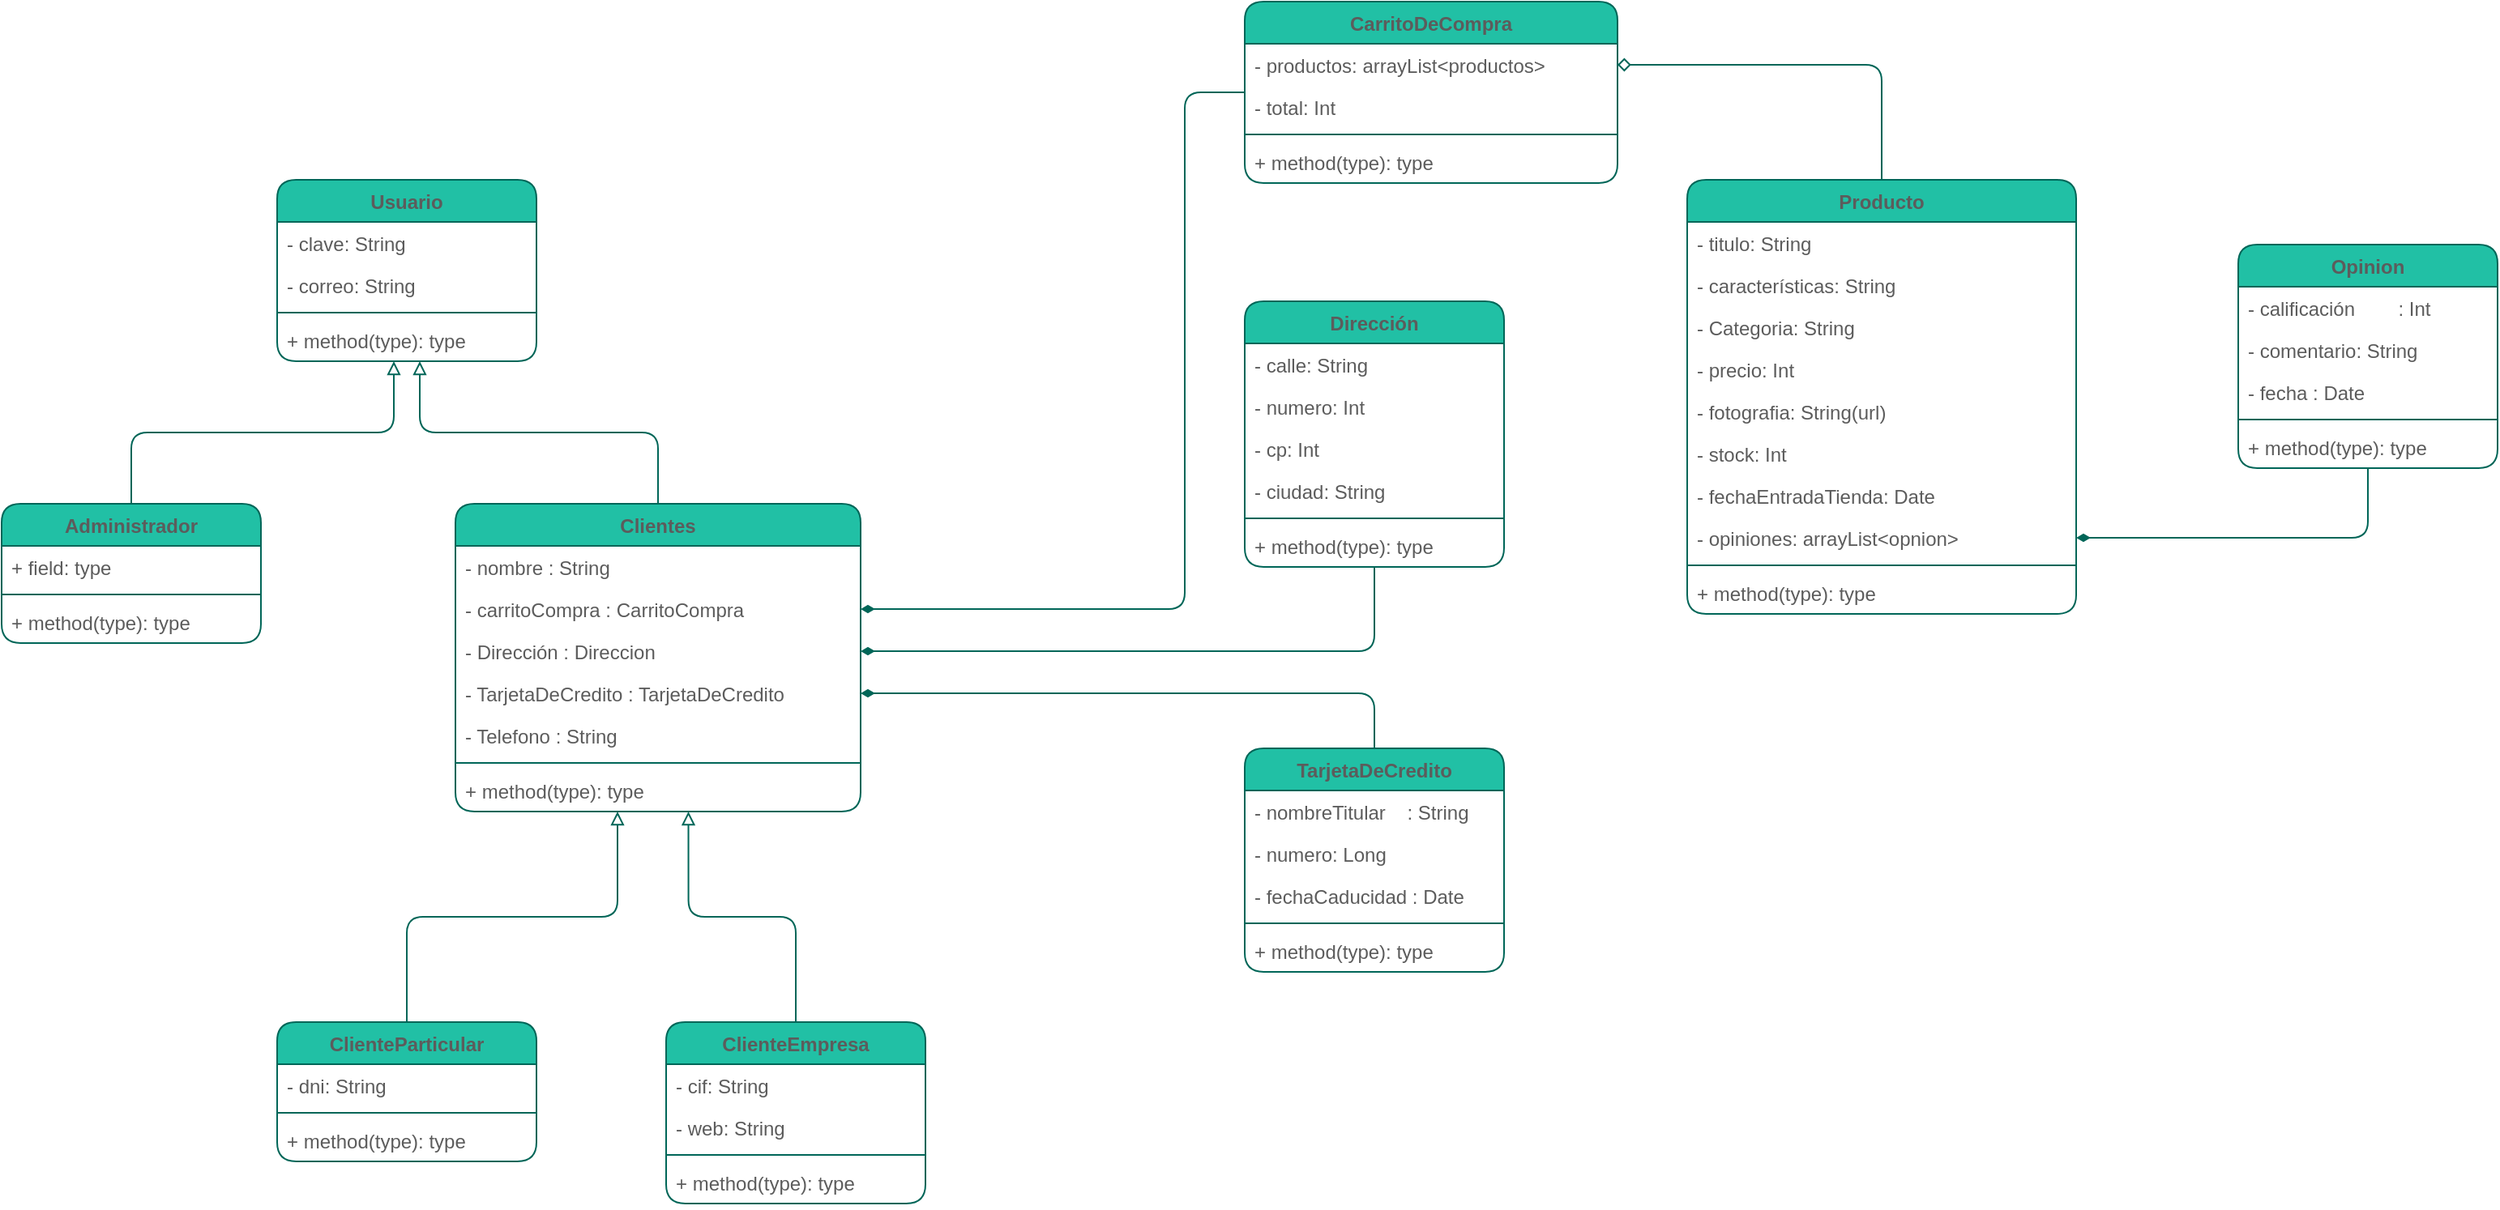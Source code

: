 <mxfile version="17.4.2" type="device"><diagram id="d1FoPwTRUMCMDy_rJjSz" name="Página-1"><mxGraphModel dx="1977" dy="1158" grid="1" gridSize="10" guides="1" tooltips="1" connect="1" arrows="1" fold="1" page="1" pageScale="1" pageWidth="1654" pageHeight="2336" math="0" shadow="0"><root><mxCell id="0"/><mxCell id="1" parent="0"/><mxCell id="tFjRFSFF7-OGrWjN_tVe-1" value="Usuario" style="swimlane;fontStyle=1;align=center;verticalAlign=top;childLayout=stackLayout;horizontal=1;startSize=26;horizontalStack=0;resizeParent=1;resizeParentMax=0;resizeLast=0;collapsible=1;marginBottom=0;rounded=1;fillColor=#21C0A5;strokeColor=#006658;fontColor=#5C5C5C;" vertex="1" parent="1"><mxGeometry x="227" y="160" width="160" height="112" as="geometry"/></mxCell><mxCell id="tFjRFSFF7-OGrWjN_tVe-2" value="- clave: String   " style="text;strokeColor=none;fillColor=none;align=left;verticalAlign=top;spacingLeft=4;spacingRight=4;overflow=hidden;rotatable=0;points=[[0,0.5],[1,0.5]];portConstraint=eastwest;rounded=1;fontColor=#5C5C5C;" vertex="1" parent="tFjRFSFF7-OGrWjN_tVe-1"><mxGeometry y="26" width="160" height="26" as="geometry"/></mxCell><mxCell id="tFjRFSFF7-OGrWjN_tVe-22" value="- correo: String   " style="text;strokeColor=none;fillColor=none;align=left;verticalAlign=top;spacingLeft=4;spacingRight=4;overflow=hidden;rotatable=0;points=[[0,0.5],[1,0.5]];portConstraint=eastwest;rounded=1;fontColor=#5C5C5C;" vertex="1" parent="tFjRFSFF7-OGrWjN_tVe-1"><mxGeometry y="52" width="160" height="26" as="geometry"/></mxCell><mxCell id="tFjRFSFF7-OGrWjN_tVe-3" value="" style="line;strokeWidth=1;fillColor=none;align=left;verticalAlign=middle;spacingTop=-1;spacingLeft=3;spacingRight=3;rotatable=0;labelPosition=right;points=[];portConstraint=eastwest;rounded=1;strokeColor=#006658;fontColor=#5C5C5C;" vertex="1" parent="tFjRFSFF7-OGrWjN_tVe-1"><mxGeometry y="78" width="160" height="8" as="geometry"/></mxCell><mxCell id="tFjRFSFF7-OGrWjN_tVe-4" value="+ method(type): type" style="text;strokeColor=none;fillColor=none;align=left;verticalAlign=top;spacingLeft=4;spacingRight=4;overflow=hidden;rotatable=0;points=[[0,0.5],[1,0.5]];portConstraint=eastwest;rounded=1;fontColor=#5C5C5C;" vertex="1" parent="tFjRFSFF7-OGrWjN_tVe-1"><mxGeometry y="86" width="160" height="26" as="geometry"/></mxCell><mxCell id="tFjRFSFF7-OGrWjN_tVe-25" style="edgeStyle=orthogonalEdgeStyle;rounded=1;orthogonalLoop=1;jettySize=auto;html=1;entryX=0.45;entryY=1;entryDx=0;entryDy=0;entryPerimeter=0;endArrow=block;endFill=0;strokeColor=#006658;fontColor=#5C5C5C;" edge="1" parent="1" source="tFjRFSFF7-OGrWjN_tVe-6" target="tFjRFSFF7-OGrWjN_tVe-4"><mxGeometry relative="1" as="geometry"/></mxCell><mxCell id="tFjRFSFF7-OGrWjN_tVe-6" value="Administrador" style="swimlane;fontStyle=1;align=center;verticalAlign=top;childLayout=stackLayout;horizontal=1;startSize=26;horizontalStack=0;resizeParent=1;resizeParentMax=0;resizeLast=0;collapsible=1;marginBottom=0;rounded=1;fillColor=#21C0A5;strokeColor=#006658;fontColor=#5C5C5C;" vertex="1" parent="1"><mxGeometry x="57" y="360" width="160" height="86" as="geometry"/></mxCell><mxCell id="tFjRFSFF7-OGrWjN_tVe-7" value="+ field: type" style="text;strokeColor=none;fillColor=none;align=left;verticalAlign=top;spacingLeft=4;spacingRight=4;overflow=hidden;rotatable=0;points=[[0,0.5],[1,0.5]];portConstraint=eastwest;rounded=1;fontColor=#5C5C5C;" vertex="1" parent="tFjRFSFF7-OGrWjN_tVe-6"><mxGeometry y="26" width="160" height="26" as="geometry"/></mxCell><mxCell id="tFjRFSFF7-OGrWjN_tVe-8" value="" style="line;strokeWidth=1;fillColor=none;align=left;verticalAlign=middle;spacingTop=-1;spacingLeft=3;spacingRight=3;rotatable=0;labelPosition=right;points=[];portConstraint=eastwest;rounded=1;strokeColor=#006658;fontColor=#5C5C5C;" vertex="1" parent="tFjRFSFF7-OGrWjN_tVe-6"><mxGeometry y="52" width="160" height="8" as="geometry"/></mxCell><mxCell id="tFjRFSFF7-OGrWjN_tVe-9" value="+ method(type): type" style="text;strokeColor=none;fillColor=none;align=left;verticalAlign=top;spacingLeft=4;spacingRight=4;overflow=hidden;rotatable=0;points=[[0,0.5],[1,0.5]];portConstraint=eastwest;rounded=1;fontColor=#5C5C5C;" vertex="1" parent="tFjRFSFF7-OGrWjN_tVe-6"><mxGeometry y="60" width="160" height="26" as="geometry"/></mxCell><mxCell id="tFjRFSFF7-OGrWjN_tVe-28" style="edgeStyle=orthogonalEdgeStyle;rounded=1;orthogonalLoop=1;jettySize=auto;html=1;entryX=0.55;entryY=1;entryDx=0;entryDy=0;entryPerimeter=0;endArrow=block;endFill=0;strokeColor=#006658;fontColor=#5C5C5C;" edge="1" parent="1" source="tFjRFSFF7-OGrWjN_tVe-10" target="tFjRFSFF7-OGrWjN_tVe-4"><mxGeometry relative="1" as="geometry"/></mxCell><mxCell id="tFjRFSFF7-OGrWjN_tVe-10" value="Clientes" style="swimlane;fontStyle=1;align=center;verticalAlign=top;childLayout=stackLayout;horizontal=1;startSize=26;horizontalStack=0;resizeParent=1;resizeParentMax=0;resizeLast=0;collapsible=1;marginBottom=0;rounded=1;fillColor=#21C0A5;strokeColor=#006658;fontColor=#5C5C5C;" vertex="1" parent="1"><mxGeometry x="337" y="360" width="250" height="190" as="geometry"/></mxCell><mxCell id="tFjRFSFF7-OGrWjN_tVe-11" value="- nombre : String " style="text;strokeColor=none;fillColor=none;align=left;verticalAlign=top;spacingLeft=4;spacingRight=4;overflow=hidden;rotatable=0;points=[[0,0.5],[1,0.5]];portConstraint=eastwest;rounded=1;fontColor=#5C5C5C;" vertex="1" parent="tFjRFSFF7-OGrWjN_tVe-10"><mxGeometry y="26" width="250" height="26" as="geometry"/></mxCell><mxCell id="tFjRFSFF7-OGrWjN_tVe-83" value="- carritoCompra : CarritoCompra " style="text;strokeColor=none;fillColor=none;align=left;verticalAlign=top;spacingLeft=4;spacingRight=4;overflow=hidden;rotatable=0;points=[[0,0.5],[1,0.5]];portConstraint=eastwest;rounded=1;fontColor=#5C5C5C;" vertex="1" parent="tFjRFSFF7-OGrWjN_tVe-10"><mxGeometry y="52" width="250" height="26" as="geometry"/></mxCell><mxCell id="tFjRFSFF7-OGrWjN_tVe-29" value="- Dirección : Direccion " style="text;strokeColor=none;fillColor=none;align=left;verticalAlign=top;spacingLeft=4;spacingRight=4;overflow=hidden;rotatable=0;points=[[0,0.5],[1,0.5]];portConstraint=eastwest;rounded=1;fontColor=#5C5C5C;" vertex="1" parent="tFjRFSFF7-OGrWjN_tVe-10"><mxGeometry y="78" width="250" height="26" as="geometry"/></mxCell><mxCell id="tFjRFSFF7-OGrWjN_tVe-30" value="- TarjetaDeCredito : TarjetaDeCredito " style="text;strokeColor=none;fillColor=none;align=left;verticalAlign=top;spacingLeft=4;spacingRight=4;overflow=hidden;rotatable=0;points=[[0,0.5],[1,0.5]];portConstraint=eastwest;rounded=1;fontColor=#5C5C5C;" vertex="1" parent="tFjRFSFF7-OGrWjN_tVe-10"><mxGeometry y="104" width="250" height="26" as="geometry"/></mxCell><mxCell id="tFjRFSFF7-OGrWjN_tVe-31" value="- Telefono : String " style="text;strokeColor=none;fillColor=none;align=left;verticalAlign=top;spacingLeft=4;spacingRight=4;overflow=hidden;rotatable=0;points=[[0,0.5],[1,0.5]];portConstraint=eastwest;rounded=1;fontColor=#5C5C5C;" vertex="1" parent="tFjRFSFF7-OGrWjN_tVe-10"><mxGeometry y="130" width="250" height="26" as="geometry"/></mxCell><mxCell id="tFjRFSFF7-OGrWjN_tVe-12" value="" style="line;strokeWidth=1;fillColor=none;align=left;verticalAlign=middle;spacingTop=-1;spacingLeft=3;spacingRight=3;rotatable=0;labelPosition=right;points=[];portConstraint=eastwest;rounded=1;strokeColor=#006658;fontColor=#5C5C5C;" vertex="1" parent="tFjRFSFF7-OGrWjN_tVe-10"><mxGeometry y="156" width="250" height="8" as="geometry"/></mxCell><mxCell id="tFjRFSFF7-OGrWjN_tVe-13" value="+ method(type): type" style="text;strokeColor=none;fillColor=none;align=left;verticalAlign=top;spacingLeft=4;spacingRight=4;overflow=hidden;rotatable=0;points=[[0,0.5],[1,0.5]];portConstraint=eastwest;rounded=1;fontColor=#5C5C5C;" vertex="1" parent="tFjRFSFF7-OGrWjN_tVe-10"><mxGeometry y="164" width="250" height="26" as="geometry"/></mxCell><mxCell id="tFjRFSFF7-OGrWjN_tVe-34" style="edgeStyle=orthogonalEdgeStyle;rounded=1;orthogonalLoop=1;jettySize=auto;html=1;entryX=0.4;entryY=1;entryDx=0;entryDy=0;entryPerimeter=0;endArrow=block;endFill=0;strokeColor=#006658;fontColor=#5C5C5C;" edge="1" parent="1" source="tFjRFSFF7-OGrWjN_tVe-14" target="tFjRFSFF7-OGrWjN_tVe-13"><mxGeometry relative="1" as="geometry"/></mxCell><mxCell id="tFjRFSFF7-OGrWjN_tVe-14" value="ClienteParticular" style="swimlane;fontStyle=1;align=center;verticalAlign=top;childLayout=stackLayout;horizontal=1;startSize=26;horizontalStack=0;resizeParent=1;resizeParentMax=0;resizeLast=0;collapsible=1;marginBottom=0;rounded=1;fillColor=#21C0A5;strokeColor=#006658;fontColor=#5C5C5C;" vertex="1" parent="1"><mxGeometry x="227" y="680" width="160" height="86" as="geometry"/></mxCell><mxCell id="tFjRFSFF7-OGrWjN_tVe-15" value="- dni: String" style="text;strokeColor=none;fillColor=none;align=left;verticalAlign=top;spacingLeft=4;spacingRight=4;overflow=hidden;rotatable=0;points=[[0,0.5],[1,0.5]];portConstraint=eastwest;rounded=1;fontColor=#5C5C5C;" vertex="1" parent="tFjRFSFF7-OGrWjN_tVe-14"><mxGeometry y="26" width="160" height="26" as="geometry"/></mxCell><mxCell id="tFjRFSFF7-OGrWjN_tVe-16" value="" style="line;strokeWidth=1;fillColor=none;align=left;verticalAlign=middle;spacingTop=-1;spacingLeft=3;spacingRight=3;rotatable=0;labelPosition=right;points=[];portConstraint=eastwest;rounded=1;strokeColor=#006658;fontColor=#5C5C5C;" vertex="1" parent="tFjRFSFF7-OGrWjN_tVe-14"><mxGeometry y="52" width="160" height="8" as="geometry"/></mxCell><mxCell id="tFjRFSFF7-OGrWjN_tVe-17" value="+ method(type): type" style="text;strokeColor=none;fillColor=none;align=left;verticalAlign=top;spacingLeft=4;spacingRight=4;overflow=hidden;rotatable=0;points=[[0,0.5],[1,0.5]];portConstraint=eastwest;rounded=1;fontColor=#5C5C5C;" vertex="1" parent="tFjRFSFF7-OGrWjN_tVe-14"><mxGeometry y="60" width="160" height="26" as="geometry"/></mxCell><mxCell id="tFjRFSFF7-OGrWjN_tVe-35" style="edgeStyle=orthogonalEdgeStyle;rounded=1;orthogonalLoop=1;jettySize=auto;html=1;entryX=0.575;entryY=1;entryDx=0;entryDy=0;entryPerimeter=0;endArrow=block;endFill=0;strokeColor=#006658;fontColor=#5C5C5C;" edge="1" parent="1" source="tFjRFSFF7-OGrWjN_tVe-18" target="tFjRFSFF7-OGrWjN_tVe-13"><mxGeometry relative="1" as="geometry"/></mxCell><mxCell id="tFjRFSFF7-OGrWjN_tVe-18" value="ClienteEmpresa" style="swimlane;fontStyle=1;align=center;verticalAlign=top;childLayout=stackLayout;horizontal=1;startSize=26;horizontalStack=0;resizeParent=1;resizeParentMax=0;resizeLast=0;collapsible=1;marginBottom=0;rounded=1;fillColor=#21C0A5;strokeColor=#006658;fontColor=#5C5C5C;" vertex="1" parent="1"><mxGeometry x="467" y="680" width="160" height="112" as="geometry"/></mxCell><mxCell id="tFjRFSFF7-OGrWjN_tVe-19" value="- cif: String" style="text;strokeColor=none;fillColor=none;align=left;verticalAlign=top;spacingLeft=4;spacingRight=4;overflow=hidden;rotatable=0;points=[[0,0.5],[1,0.5]];portConstraint=eastwest;rounded=1;fontColor=#5C5C5C;" vertex="1" parent="tFjRFSFF7-OGrWjN_tVe-18"><mxGeometry y="26" width="160" height="26" as="geometry"/></mxCell><mxCell id="tFjRFSFF7-OGrWjN_tVe-33" value="- web: String" style="text;strokeColor=none;fillColor=none;align=left;verticalAlign=top;spacingLeft=4;spacingRight=4;overflow=hidden;rotatable=0;points=[[0,0.5],[1,0.5]];portConstraint=eastwest;rounded=1;fontColor=#5C5C5C;" vertex="1" parent="tFjRFSFF7-OGrWjN_tVe-18"><mxGeometry y="52" width="160" height="26" as="geometry"/></mxCell><mxCell id="tFjRFSFF7-OGrWjN_tVe-20" value="" style="line;strokeWidth=1;fillColor=none;align=left;verticalAlign=middle;spacingTop=-1;spacingLeft=3;spacingRight=3;rotatable=0;labelPosition=right;points=[];portConstraint=eastwest;rounded=1;strokeColor=#006658;fontColor=#5C5C5C;" vertex="1" parent="tFjRFSFF7-OGrWjN_tVe-18"><mxGeometry y="78" width="160" height="8" as="geometry"/></mxCell><mxCell id="tFjRFSFF7-OGrWjN_tVe-21" value="+ method(type): type" style="text;strokeColor=none;fillColor=none;align=left;verticalAlign=top;spacingLeft=4;spacingRight=4;overflow=hidden;rotatable=0;points=[[0,0.5],[1,0.5]];portConstraint=eastwest;rounded=1;fontColor=#5C5C5C;" vertex="1" parent="tFjRFSFF7-OGrWjN_tVe-18"><mxGeometry y="86" width="160" height="26" as="geometry"/></mxCell><mxCell id="tFjRFSFF7-OGrWjN_tVe-85" style="edgeStyle=orthogonalEdgeStyle;curved=0;rounded=1;sketch=0;orthogonalLoop=1;jettySize=auto;html=1;entryX=1;entryY=0.5;entryDx=0;entryDy=0;fontColor=#5C5C5C;endArrow=diamondThin;endFill=1;strokeColor=#006658;fillColor=#21C0A5;" edge="1" parent="1" source="tFjRFSFF7-OGrWjN_tVe-39" target="tFjRFSFF7-OGrWjN_tVe-29"><mxGeometry relative="1" as="geometry"/></mxCell><mxCell id="tFjRFSFF7-OGrWjN_tVe-39" value="Dirección" style="swimlane;fontStyle=1;align=center;verticalAlign=top;childLayout=stackLayout;horizontal=1;startSize=26;horizontalStack=0;resizeParent=1;resizeParentMax=0;resizeLast=0;collapsible=1;marginBottom=0;rounded=1;fillColor=#21C0A5;strokeColor=#006658;fontColor=#5C5C5C;" vertex="1" parent="1"><mxGeometry x="824" y="235" width="160" height="164" as="geometry"/></mxCell><mxCell id="tFjRFSFF7-OGrWjN_tVe-40" value="- calle: String" style="text;strokeColor=none;fillColor=none;align=left;verticalAlign=top;spacingLeft=4;spacingRight=4;overflow=hidden;rotatable=0;points=[[0,0.5],[1,0.5]];portConstraint=eastwest;rounded=1;fontColor=#5C5C5C;" vertex="1" parent="tFjRFSFF7-OGrWjN_tVe-39"><mxGeometry y="26" width="160" height="26" as="geometry"/></mxCell><mxCell id="tFjRFSFF7-OGrWjN_tVe-41" value="- numero: Int" style="text;strokeColor=none;fillColor=none;align=left;verticalAlign=top;spacingLeft=4;spacingRight=4;overflow=hidden;rotatable=0;points=[[0,0.5],[1,0.5]];portConstraint=eastwest;rounded=1;fontColor=#5C5C5C;" vertex="1" parent="tFjRFSFF7-OGrWjN_tVe-39"><mxGeometry y="52" width="160" height="26" as="geometry"/></mxCell><mxCell id="tFjRFSFF7-OGrWjN_tVe-44" value="- cp: Int" style="text;strokeColor=none;fillColor=none;align=left;verticalAlign=top;spacingLeft=4;spacingRight=4;overflow=hidden;rotatable=0;points=[[0,0.5],[1,0.5]];portConstraint=eastwest;rounded=1;fontColor=#5C5C5C;" vertex="1" parent="tFjRFSFF7-OGrWjN_tVe-39"><mxGeometry y="78" width="160" height="26" as="geometry"/></mxCell><mxCell id="tFjRFSFF7-OGrWjN_tVe-45" value="- ciudad: String" style="text;strokeColor=none;fillColor=none;align=left;verticalAlign=top;spacingLeft=4;spacingRight=4;overflow=hidden;rotatable=0;points=[[0,0.5],[1,0.5]];portConstraint=eastwest;rounded=1;fontColor=#5C5C5C;" vertex="1" parent="tFjRFSFF7-OGrWjN_tVe-39"><mxGeometry y="104" width="160" height="26" as="geometry"/></mxCell><mxCell id="tFjRFSFF7-OGrWjN_tVe-42" value="" style="line;strokeWidth=1;fillColor=none;align=left;verticalAlign=middle;spacingTop=-1;spacingLeft=3;spacingRight=3;rotatable=0;labelPosition=right;points=[];portConstraint=eastwest;rounded=1;strokeColor=#006658;fontColor=#5C5C5C;" vertex="1" parent="tFjRFSFF7-OGrWjN_tVe-39"><mxGeometry y="130" width="160" height="8" as="geometry"/></mxCell><mxCell id="tFjRFSFF7-OGrWjN_tVe-43" value="+ method(type): type" style="text;strokeColor=none;fillColor=none;align=left;verticalAlign=top;spacingLeft=4;spacingRight=4;overflow=hidden;rotatable=0;points=[[0,0.5],[1,0.5]];portConstraint=eastwest;rounded=1;fontColor=#5C5C5C;" vertex="1" parent="tFjRFSFF7-OGrWjN_tVe-39"><mxGeometry y="138" width="160" height="26" as="geometry"/></mxCell><mxCell id="tFjRFSFF7-OGrWjN_tVe-84" style="edgeStyle=orthogonalEdgeStyle;curved=0;rounded=1;sketch=0;orthogonalLoop=1;jettySize=auto;html=1;entryX=1;entryY=0.5;entryDx=0;entryDy=0;fontColor=#5C5C5C;endArrow=diamondThin;endFill=1;strokeColor=#006658;fillColor=#21C0A5;" edge="1" parent="1" source="tFjRFSFF7-OGrWjN_tVe-47" target="tFjRFSFF7-OGrWjN_tVe-30"><mxGeometry relative="1" as="geometry"/></mxCell><mxCell id="tFjRFSFF7-OGrWjN_tVe-47" value="TarjetaDeCredito" style="swimlane;fontStyle=1;align=center;verticalAlign=top;childLayout=stackLayout;horizontal=1;startSize=26;horizontalStack=0;resizeParent=1;resizeParentMax=0;resizeLast=0;collapsible=1;marginBottom=0;rounded=1;fillColor=#21C0A5;strokeColor=#006658;fontColor=#5C5C5C;" vertex="1" parent="1"><mxGeometry x="824" y="511" width="160" height="138" as="geometry"/></mxCell><mxCell id="tFjRFSFF7-OGrWjN_tVe-48" value="- nombreTitular    : String" style="text;strokeColor=none;fillColor=none;align=left;verticalAlign=top;spacingLeft=4;spacingRight=4;overflow=hidden;rotatable=0;points=[[0,0.5],[1,0.5]];portConstraint=eastwest;rounded=1;fontColor=#5C5C5C;" vertex="1" parent="tFjRFSFF7-OGrWjN_tVe-47"><mxGeometry y="26" width="160" height="26" as="geometry"/></mxCell><mxCell id="tFjRFSFF7-OGrWjN_tVe-49" value="- numero: Long" style="text;strokeColor=none;fillColor=none;align=left;verticalAlign=top;spacingLeft=4;spacingRight=4;overflow=hidden;rotatable=0;points=[[0,0.5],[1,0.5]];portConstraint=eastwest;rounded=1;fontColor=#5C5C5C;" vertex="1" parent="tFjRFSFF7-OGrWjN_tVe-47"><mxGeometry y="52" width="160" height="26" as="geometry"/></mxCell><mxCell id="tFjRFSFF7-OGrWjN_tVe-50" value="- fechaCaducidad : Date" style="text;strokeColor=none;fillColor=none;align=left;verticalAlign=top;spacingLeft=4;spacingRight=4;overflow=hidden;rotatable=0;points=[[0,0.5],[1,0.5]];portConstraint=eastwest;rounded=1;fontColor=#5C5C5C;" vertex="1" parent="tFjRFSFF7-OGrWjN_tVe-47"><mxGeometry y="78" width="160" height="26" as="geometry"/></mxCell><mxCell id="tFjRFSFF7-OGrWjN_tVe-52" value="" style="line;strokeWidth=1;fillColor=none;align=left;verticalAlign=middle;spacingTop=-1;spacingLeft=3;spacingRight=3;rotatable=0;labelPosition=right;points=[];portConstraint=eastwest;rounded=1;strokeColor=#006658;fontColor=#5C5C5C;" vertex="1" parent="tFjRFSFF7-OGrWjN_tVe-47"><mxGeometry y="104" width="160" height="8" as="geometry"/></mxCell><mxCell id="tFjRFSFF7-OGrWjN_tVe-53" value="+ method(type): type" style="text;strokeColor=none;fillColor=none;align=left;verticalAlign=top;spacingLeft=4;spacingRight=4;overflow=hidden;rotatable=0;points=[[0,0.5],[1,0.5]];portConstraint=eastwest;rounded=1;fontColor=#5C5C5C;" vertex="1" parent="tFjRFSFF7-OGrWjN_tVe-47"><mxGeometry y="112" width="160" height="26" as="geometry"/></mxCell><mxCell id="tFjRFSFF7-OGrWjN_tVe-87" style="edgeStyle=orthogonalEdgeStyle;curved=0;rounded=1;sketch=0;orthogonalLoop=1;jettySize=auto;html=1;entryX=1;entryY=0.5;entryDx=0;entryDy=0;fontColor=#5C5C5C;endArrow=diamond;endFill=0;strokeColor=#006658;fillColor=#21C0A5;" edge="1" parent="1" source="tFjRFSFF7-OGrWjN_tVe-60" target="tFjRFSFF7-OGrWjN_tVe-79"><mxGeometry relative="1" as="geometry"/></mxCell><mxCell id="tFjRFSFF7-OGrWjN_tVe-60" value="Producto" style="swimlane;fontStyle=1;align=center;verticalAlign=top;childLayout=stackLayout;horizontal=1;startSize=26;horizontalStack=0;resizeParent=1;resizeParentMax=0;resizeLast=0;collapsible=1;marginBottom=0;rounded=1;fillColor=#21C0A5;strokeColor=#006658;fontColor=#5C5C5C;" vertex="1" parent="1"><mxGeometry x="1097" y="160" width="240" height="268" as="geometry"/></mxCell><mxCell id="tFjRFSFF7-OGrWjN_tVe-61" value="- titulo: String   " style="text;strokeColor=none;fillColor=none;align=left;verticalAlign=top;spacingLeft=4;spacingRight=4;overflow=hidden;rotatable=0;points=[[0,0.5],[1,0.5]];portConstraint=eastwest;rounded=1;fontColor=#5C5C5C;" vertex="1" parent="tFjRFSFF7-OGrWjN_tVe-60"><mxGeometry y="26" width="240" height="26" as="geometry"/></mxCell><mxCell id="tFjRFSFF7-OGrWjN_tVe-62" value="- características: String   " style="text;strokeColor=none;fillColor=none;align=left;verticalAlign=top;spacingLeft=4;spacingRight=4;overflow=hidden;rotatable=0;points=[[0,0.5],[1,0.5]];portConstraint=eastwest;rounded=1;fontColor=#5C5C5C;" vertex="1" parent="tFjRFSFF7-OGrWjN_tVe-60"><mxGeometry y="52" width="240" height="26" as="geometry"/></mxCell><mxCell id="tFjRFSFF7-OGrWjN_tVe-65" value="- Categoria: String   " style="text;strokeColor=none;fillColor=none;align=left;verticalAlign=top;spacingLeft=4;spacingRight=4;overflow=hidden;rotatable=0;points=[[0,0.5],[1,0.5]];portConstraint=eastwest;rounded=1;fontColor=#5C5C5C;" vertex="1" parent="tFjRFSFF7-OGrWjN_tVe-60"><mxGeometry y="78" width="240" height="26" as="geometry"/></mxCell><mxCell id="tFjRFSFF7-OGrWjN_tVe-66" value="- precio: Int   " style="text;strokeColor=none;fillColor=none;align=left;verticalAlign=top;spacingLeft=4;spacingRight=4;overflow=hidden;rotatable=0;points=[[0,0.5],[1,0.5]];portConstraint=eastwest;rounded=1;fontColor=#5C5C5C;" vertex="1" parent="tFjRFSFF7-OGrWjN_tVe-60"><mxGeometry y="104" width="240" height="26" as="geometry"/></mxCell><mxCell id="tFjRFSFF7-OGrWjN_tVe-67" value="- fotografia: String(url)   " style="text;strokeColor=none;fillColor=none;align=left;verticalAlign=top;spacingLeft=4;spacingRight=4;overflow=hidden;rotatable=0;points=[[0,0.5],[1,0.5]];portConstraint=eastwest;rounded=1;fontColor=#5C5C5C;" vertex="1" parent="tFjRFSFF7-OGrWjN_tVe-60"><mxGeometry y="130" width="240" height="26" as="geometry"/></mxCell><mxCell id="tFjRFSFF7-OGrWjN_tVe-68" value="- stock: Int   " style="text;strokeColor=none;fillColor=none;align=left;verticalAlign=top;spacingLeft=4;spacingRight=4;overflow=hidden;rotatable=0;points=[[0,0.5],[1,0.5]];portConstraint=eastwest;rounded=1;fontColor=#5C5C5C;" vertex="1" parent="tFjRFSFF7-OGrWjN_tVe-60"><mxGeometry y="156" width="240" height="26" as="geometry"/></mxCell><mxCell id="tFjRFSFF7-OGrWjN_tVe-69" value="- fechaEntradaTienda: Date  " style="text;strokeColor=none;fillColor=none;align=left;verticalAlign=top;spacingLeft=4;spacingRight=4;overflow=hidden;rotatable=0;points=[[0,0.5],[1,0.5]];portConstraint=eastwest;rounded=1;fontColor=#5C5C5C;" vertex="1" parent="tFjRFSFF7-OGrWjN_tVe-60"><mxGeometry y="182" width="240" height="26" as="geometry"/></mxCell><mxCell id="tFjRFSFF7-OGrWjN_tVe-70" value="- opiniones: arrayList&lt;opnion&gt;  " style="text;strokeColor=none;fillColor=none;align=left;verticalAlign=top;spacingLeft=4;spacingRight=4;overflow=hidden;rotatable=0;points=[[0,0.5],[1,0.5]];portConstraint=eastwest;rounded=1;fontColor=#5C5C5C;" vertex="1" parent="tFjRFSFF7-OGrWjN_tVe-60"><mxGeometry y="208" width="240" height="26" as="geometry"/></mxCell><mxCell id="tFjRFSFF7-OGrWjN_tVe-63" value="" style="line;strokeWidth=1;fillColor=none;align=left;verticalAlign=middle;spacingTop=-1;spacingLeft=3;spacingRight=3;rotatable=0;labelPosition=right;points=[];portConstraint=eastwest;rounded=1;strokeColor=#006658;fontColor=#5C5C5C;" vertex="1" parent="tFjRFSFF7-OGrWjN_tVe-60"><mxGeometry y="234" width="240" height="8" as="geometry"/></mxCell><mxCell id="tFjRFSFF7-OGrWjN_tVe-64" value="+ method(type): type" style="text;strokeColor=none;fillColor=none;align=left;verticalAlign=top;spacingLeft=4;spacingRight=4;overflow=hidden;rotatable=0;points=[[0,0.5],[1,0.5]];portConstraint=eastwest;rounded=1;fontColor=#5C5C5C;" vertex="1" parent="tFjRFSFF7-OGrWjN_tVe-60"><mxGeometry y="242" width="240" height="26" as="geometry"/></mxCell><mxCell id="tFjRFSFF7-OGrWjN_tVe-77" style="edgeStyle=orthogonalEdgeStyle;curved=0;rounded=1;sketch=0;orthogonalLoop=1;jettySize=auto;html=1;entryX=1;entryY=0.5;entryDx=0;entryDy=0;fontColor=#5C5C5C;strokeColor=#006658;fillColor=#21C0A5;endArrow=diamondThin;endFill=1;" edge="1" parent="1" source="tFjRFSFF7-OGrWjN_tVe-71" target="tFjRFSFF7-OGrWjN_tVe-70"><mxGeometry relative="1" as="geometry"/></mxCell><mxCell id="tFjRFSFF7-OGrWjN_tVe-71" value="Opinion" style="swimlane;fontStyle=1;align=center;verticalAlign=top;childLayout=stackLayout;horizontal=1;startSize=26;horizontalStack=0;resizeParent=1;resizeParentMax=0;resizeLast=0;collapsible=1;marginBottom=0;rounded=1;fillColor=#21C0A5;strokeColor=#006658;fontColor=#5C5C5C;" vertex="1" parent="1"><mxGeometry x="1437" y="200" width="160" height="138" as="geometry"/></mxCell><mxCell id="tFjRFSFF7-OGrWjN_tVe-72" value="- calificación        : Int" style="text;strokeColor=none;fillColor=none;align=left;verticalAlign=top;spacingLeft=4;spacingRight=4;overflow=hidden;rotatable=0;points=[[0,0.5],[1,0.5]];portConstraint=eastwest;rounded=1;fontColor=#5C5C5C;" vertex="1" parent="tFjRFSFF7-OGrWjN_tVe-71"><mxGeometry y="26" width="160" height="26" as="geometry"/></mxCell><mxCell id="tFjRFSFF7-OGrWjN_tVe-73" value="- comentario: String" style="text;strokeColor=none;fillColor=none;align=left;verticalAlign=top;spacingLeft=4;spacingRight=4;overflow=hidden;rotatable=0;points=[[0,0.5],[1,0.5]];portConstraint=eastwest;rounded=1;fontColor=#5C5C5C;" vertex="1" parent="tFjRFSFF7-OGrWjN_tVe-71"><mxGeometry y="52" width="160" height="26" as="geometry"/></mxCell><mxCell id="tFjRFSFF7-OGrWjN_tVe-74" value="- fecha : Date" style="text;strokeColor=none;fillColor=none;align=left;verticalAlign=top;spacingLeft=4;spacingRight=4;overflow=hidden;rotatable=0;points=[[0,0.5],[1,0.5]];portConstraint=eastwest;rounded=1;fontColor=#5C5C5C;" vertex="1" parent="tFjRFSFF7-OGrWjN_tVe-71"><mxGeometry y="78" width="160" height="26" as="geometry"/></mxCell><mxCell id="tFjRFSFF7-OGrWjN_tVe-75" value="" style="line;strokeWidth=1;fillColor=none;align=left;verticalAlign=middle;spacingTop=-1;spacingLeft=3;spacingRight=3;rotatable=0;labelPosition=right;points=[];portConstraint=eastwest;rounded=1;strokeColor=#006658;fontColor=#5C5C5C;" vertex="1" parent="tFjRFSFF7-OGrWjN_tVe-71"><mxGeometry y="104" width="160" height="8" as="geometry"/></mxCell><mxCell id="tFjRFSFF7-OGrWjN_tVe-76" value="+ method(type): type" style="text;strokeColor=none;fillColor=none;align=left;verticalAlign=top;spacingLeft=4;spacingRight=4;overflow=hidden;rotatable=0;points=[[0,0.5],[1,0.5]];portConstraint=eastwest;rounded=1;fontColor=#5C5C5C;" vertex="1" parent="tFjRFSFF7-OGrWjN_tVe-71"><mxGeometry y="112" width="160" height="26" as="geometry"/></mxCell><mxCell id="tFjRFSFF7-OGrWjN_tVe-86" style="edgeStyle=orthogonalEdgeStyle;curved=0;rounded=1;sketch=0;orthogonalLoop=1;jettySize=auto;html=1;entryX=1;entryY=0.5;entryDx=0;entryDy=0;fontColor=#5C5C5C;endArrow=diamondThin;endFill=1;strokeColor=#006658;fillColor=#21C0A5;" edge="1" parent="1" source="tFjRFSFF7-OGrWjN_tVe-78" target="tFjRFSFF7-OGrWjN_tVe-83"><mxGeometry relative="1" as="geometry"><Array as="points"><mxPoint x="787" y="106"/><mxPoint x="787" y="425"/></Array></mxGeometry></mxCell><mxCell id="tFjRFSFF7-OGrWjN_tVe-78" value="CarritoDeCompra" style="swimlane;fontStyle=1;align=center;verticalAlign=top;childLayout=stackLayout;horizontal=1;startSize=26;horizontalStack=0;resizeParent=1;resizeParentMax=0;resizeLast=0;collapsible=1;marginBottom=0;rounded=1;fillColor=#21C0A5;strokeColor=#006658;fontColor=#5C5C5C;" vertex="1" parent="1"><mxGeometry x="824" y="50" width="230" height="112" as="geometry"/></mxCell><mxCell id="tFjRFSFF7-OGrWjN_tVe-79" value="- productos: arrayList&lt;productos&gt;   " style="text;strokeColor=none;fillColor=none;align=left;verticalAlign=top;spacingLeft=4;spacingRight=4;overflow=hidden;rotatable=0;points=[[0,0.5],[1,0.5]];portConstraint=eastwest;rounded=1;fontColor=#5C5C5C;" vertex="1" parent="tFjRFSFF7-OGrWjN_tVe-78"><mxGeometry y="26" width="230" height="26" as="geometry"/></mxCell><mxCell id="tFjRFSFF7-OGrWjN_tVe-80" value="- total: Int   " style="text;strokeColor=none;fillColor=none;align=left;verticalAlign=top;spacingLeft=4;spacingRight=4;overflow=hidden;rotatable=0;points=[[0,0.5],[1,0.5]];portConstraint=eastwest;rounded=1;fontColor=#5C5C5C;" vertex="1" parent="tFjRFSFF7-OGrWjN_tVe-78"><mxGeometry y="52" width="230" height="26" as="geometry"/></mxCell><mxCell id="tFjRFSFF7-OGrWjN_tVe-81" value="" style="line;strokeWidth=1;fillColor=none;align=left;verticalAlign=middle;spacingTop=-1;spacingLeft=3;spacingRight=3;rotatable=0;labelPosition=right;points=[];portConstraint=eastwest;rounded=1;strokeColor=#006658;fontColor=#5C5C5C;" vertex="1" parent="tFjRFSFF7-OGrWjN_tVe-78"><mxGeometry y="78" width="230" height="8" as="geometry"/></mxCell><mxCell id="tFjRFSFF7-OGrWjN_tVe-82" value="+ method(type): type" style="text;strokeColor=none;fillColor=none;align=left;verticalAlign=top;spacingLeft=4;spacingRight=4;overflow=hidden;rotatable=0;points=[[0,0.5],[1,0.5]];portConstraint=eastwest;rounded=1;fontColor=#5C5C5C;" vertex="1" parent="tFjRFSFF7-OGrWjN_tVe-78"><mxGeometry y="86" width="230" height="26" as="geometry"/></mxCell></root></mxGraphModel></diagram></mxfile>